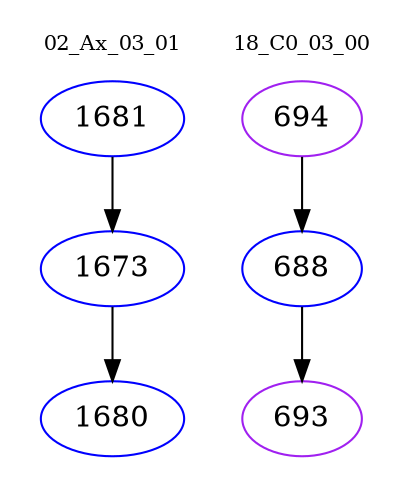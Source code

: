 digraph{
subgraph cluster_0 {
color = white
label = "02_Ax_03_01";
fontsize=10;
T0_1681 [label="1681", color="blue"]
T0_1681 -> T0_1673 [color="black"]
T0_1673 [label="1673", color="blue"]
T0_1673 -> T0_1680 [color="black"]
T0_1680 [label="1680", color="blue"]
}
subgraph cluster_1 {
color = white
label = "18_C0_03_00";
fontsize=10;
T1_694 [label="694", color="purple"]
T1_694 -> T1_688 [color="black"]
T1_688 [label="688", color="blue"]
T1_688 -> T1_693 [color="black"]
T1_693 [label="693", color="purple"]
}
}
